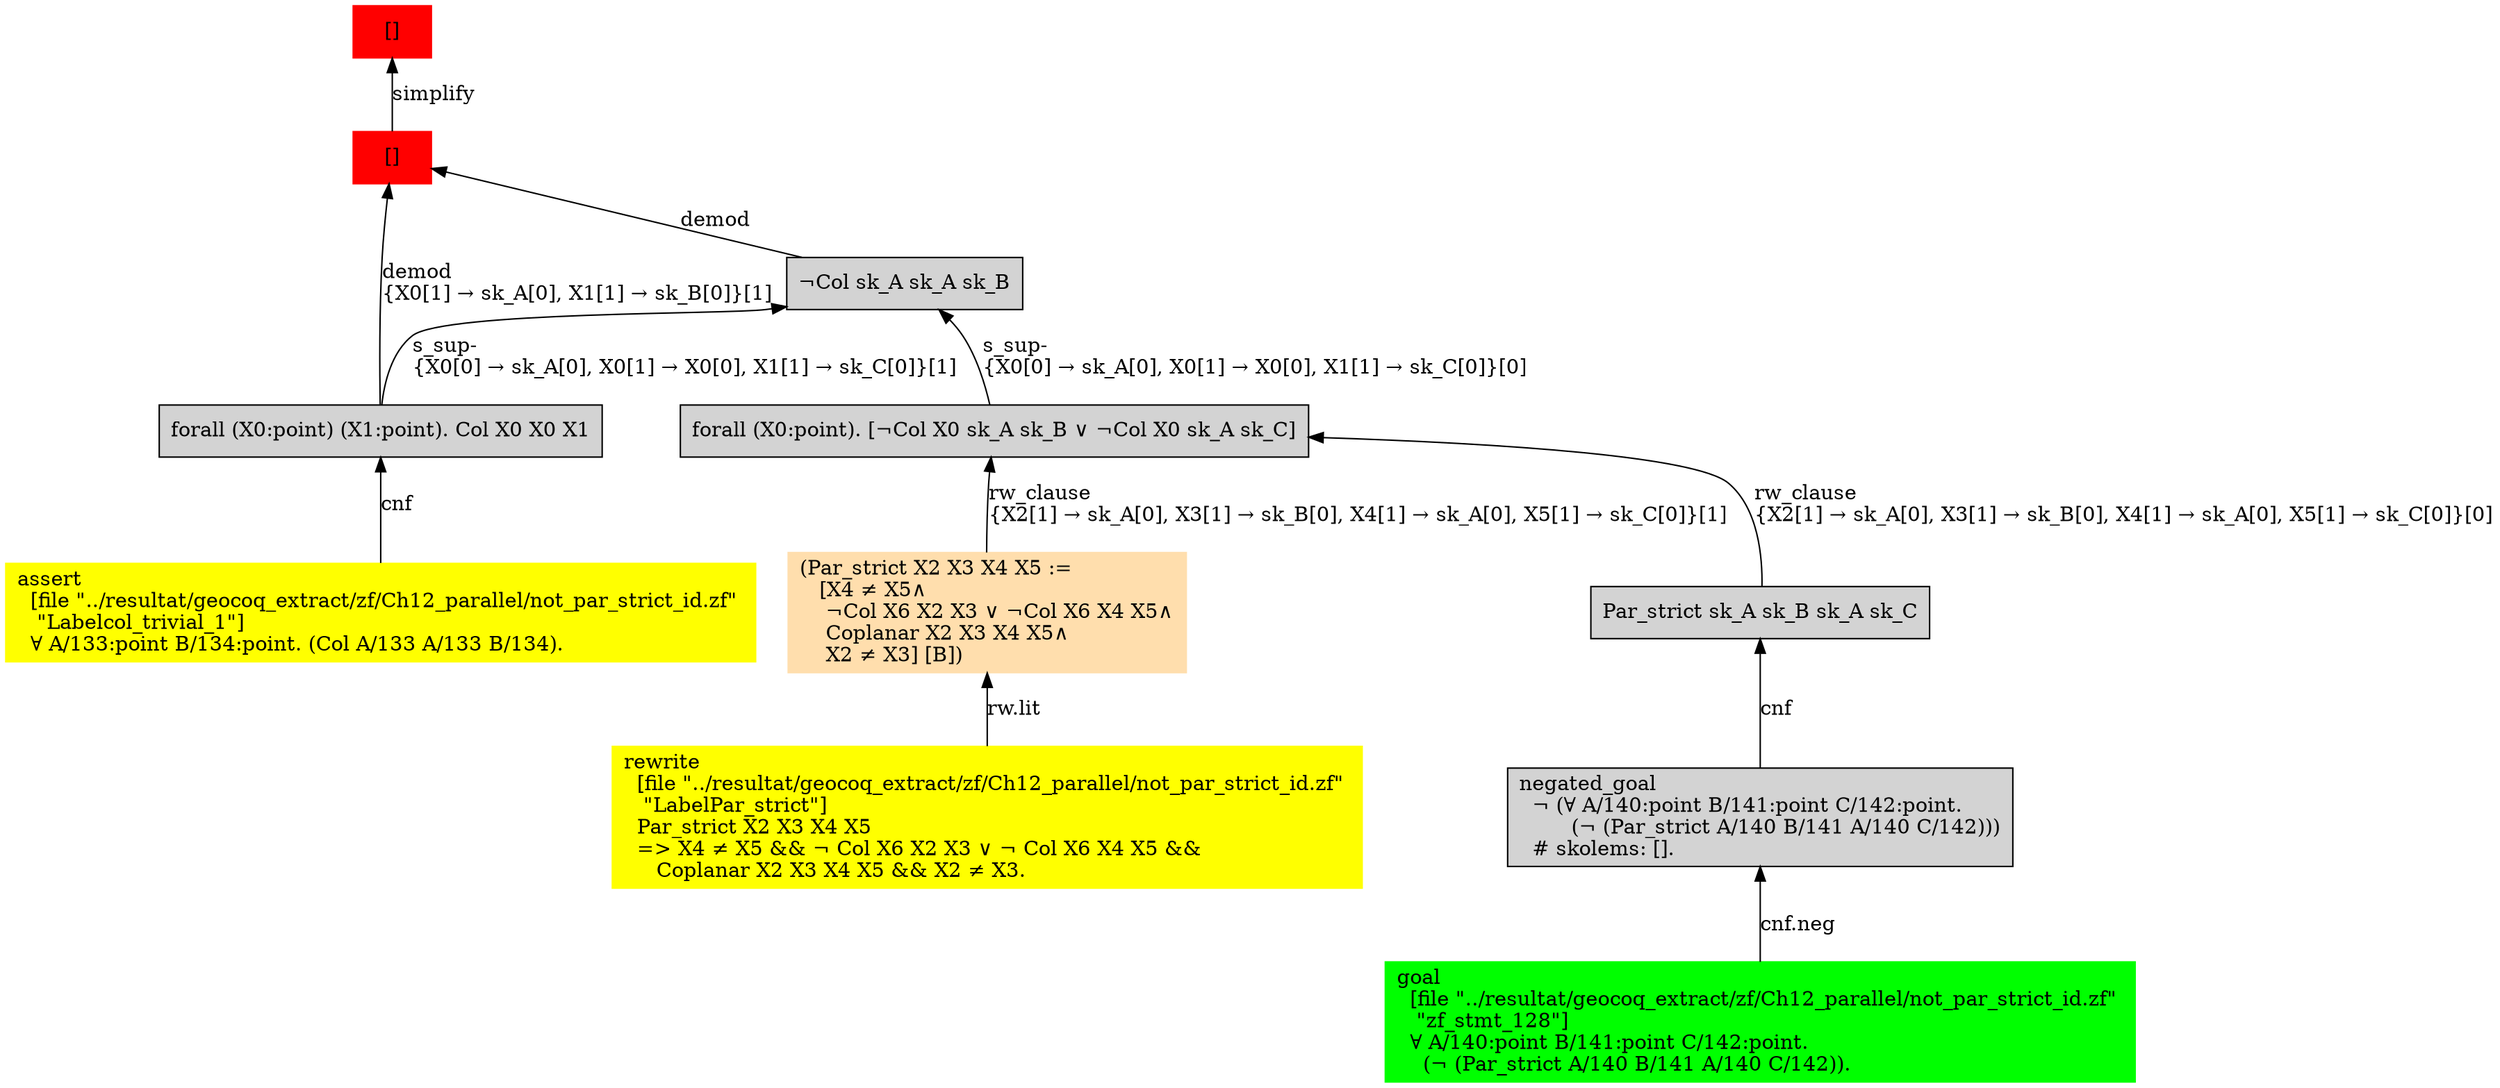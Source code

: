 digraph "unsat_graph" {
  vertex_0 [color=red, label="[]", shape=box, style=filled];
  vertex_0 -> vertex_1 [label="simplify", dir="back"];
  vertex_1 [color=red, label="[]", shape=box, style=filled];
  vertex_1 -> vertex_2 [label="demod\l\{X0[1] → sk_A[0], X1[1] → sk_B[0]\}[1]\l", dir="back"];
  vertex_2 [shape=box, label="forall (X0:point) (X1:point). Col X0 X0 X1\l", style=filled];
  vertex_2 -> vertex_3 [label="cnf", dir="back"];
  vertex_3 [color=yellow, shape=box, label="assert\l  [file \"../resultat/geocoq_extract/zf/Ch12_parallel/not_par_strict_id.zf\" \l   \"Labelcol_trivial_1\"]\l  ∀ A/133:point B/134:point. (Col A/133 A/133 B/134).\l", style=filled];
  vertex_1 -> vertex_4 [label="demod", dir="back"];
  vertex_4 [shape=box, label="¬Col sk_A sk_A sk_B\l", style=filled];
  vertex_4 -> vertex_5 [label="s_sup-\l\{X0[0] → sk_A[0], X0[1] → X0[0], X1[1] → sk_C[0]\}[0]\l", dir="back"];
  vertex_5 [shape=box, label="forall (X0:point). [¬Col X0 sk_A sk_B ∨ ¬Col X0 sk_A sk_C]\l", style=filled];
  vertex_5 -> vertex_6 [label="rw_clause\l\{X2[1] → sk_A[0], X3[1] → sk_B[0], X4[1] → sk_A[0], X5[1] → sk_C[0]\}[1]\l", dir="back"];
  vertex_6 [color=navajowhite, shape=box, label="(Par_strict X2 X3 X4 X5 :=\l   [X4 ≠ X5∧\l    ¬Col X6 X2 X3 ∨ ¬Col X6 X4 X5∧\l    Coplanar X2 X3 X4 X5∧\l    X2 ≠ X3] [B])\l", style=filled];
  vertex_6 -> vertex_7 [label="rw.lit", dir="back"];
  vertex_7 [color=yellow, shape=box, label="rewrite\l  [file \"../resultat/geocoq_extract/zf/Ch12_parallel/not_par_strict_id.zf\" \l   \"LabelPar_strict\"]\l  Par_strict X2 X3 X4 X5\l  =\> X4 ≠ X5 && ¬ Col X6 X2 X3 ∨ ¬ Col X6 X4 X5 && \l     Coplanar X2 X3 X4 X5 && X2 ≠ X3.\l", style=filled];
  vertex_5 -> vertex_8 [label="rw_clause\l\{X2[1] → sk_A[0], X3[1] → sk_B[0], X4[1] → sk_A[0], X5[1] → sk_C[0]\}[0]\l", dir="back"];
  vertex_8 [shape=box, label="Par_strict sk_A sk_B sk_A sk_C\l", style=filled];
  vertex_8 -> vertex_9 [label="cnf", dir="back"];
  vertex_9 [shape=box, label="negated_goal\l  ¬ (∀ A/140:point B/141:point C/142:point.\l        (¬ (Par_strict A/140 B/141 A/140 C/142)))\l  # skolems: [].\l", style=filled];
  vertex_9 -> vertex_10 [label="cnf.neg", dir="back"];
  vertex_10 [color=green, shape=box, label="goal\l  [file \"../resultat/geocoq_extract/zf/Ch12_parallel/not_par_strict_id.zf\" \l   \"zf_stmt_128\"]\l  ∀ A/140:point B/141:point C/142:point.\l    (¬ (Par_strict A/140 B/141 A/140 C/142)).\l", style=filled];
  vertex_4 -> vertex_2 [label="s_sup-\l\{X0[0] → sk_A[0], X0[1] → X0[0], X1[1] → sk_C[0]\}[1]\l", dir="back"];
  }


